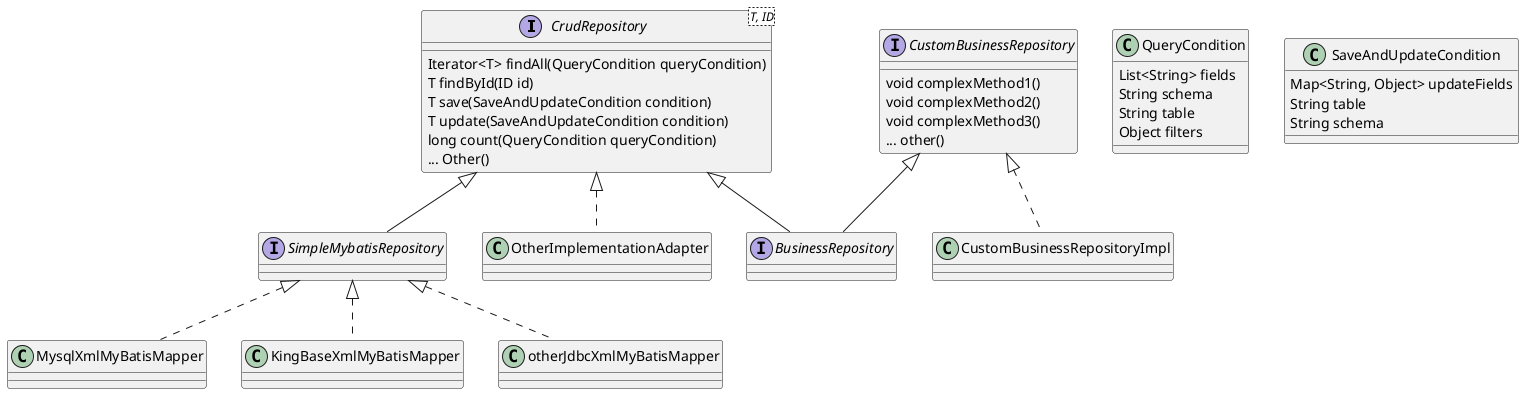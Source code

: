 @startuml
'https://plantuml.com/class-diagram

Interface CrudRepository<T, ID>{
    Iterator<T> findAll(QueryCondition queryCondition)
    T findById(ID id)
    T save(SaveAndUpdateCondition condition)
    T update(SaveAndUpdateCondition condition)
    long count(QueryCondition queryCondition)
    ... Other()
}

Interface SimpleMybatisRepository implements CrudRepository {

}

class OtherImplementationAdapter implements CrudRepository {}

class MysqlXmlMyBatisMapper implements SimpleMybatisRepository {}
class KingBaseXmlMyBatisMapper implements SimpleMybatisRepository {}
class otherJdbcXmlMyBatisMapper implements SimpleMybatisRepository {}

Interface CustomBusinessRepository{
    void complexMethod1()
    void complexMethod2()
    void complexMethod3()
    ... other()
}

class CustomBusinessRepositoryImpl implements CustomBusinessRepository {

}

Interface BusinessRepository implements CrudRepository, CustomBusinessRepository{
}




Class QueryCondition{
    List<String> fields
    String schema
    String table
    Object filters
}


class SaveAndUpdateCondition{
    Map<String, Object> updateFields
    String table
    String schema
}

@enduml
